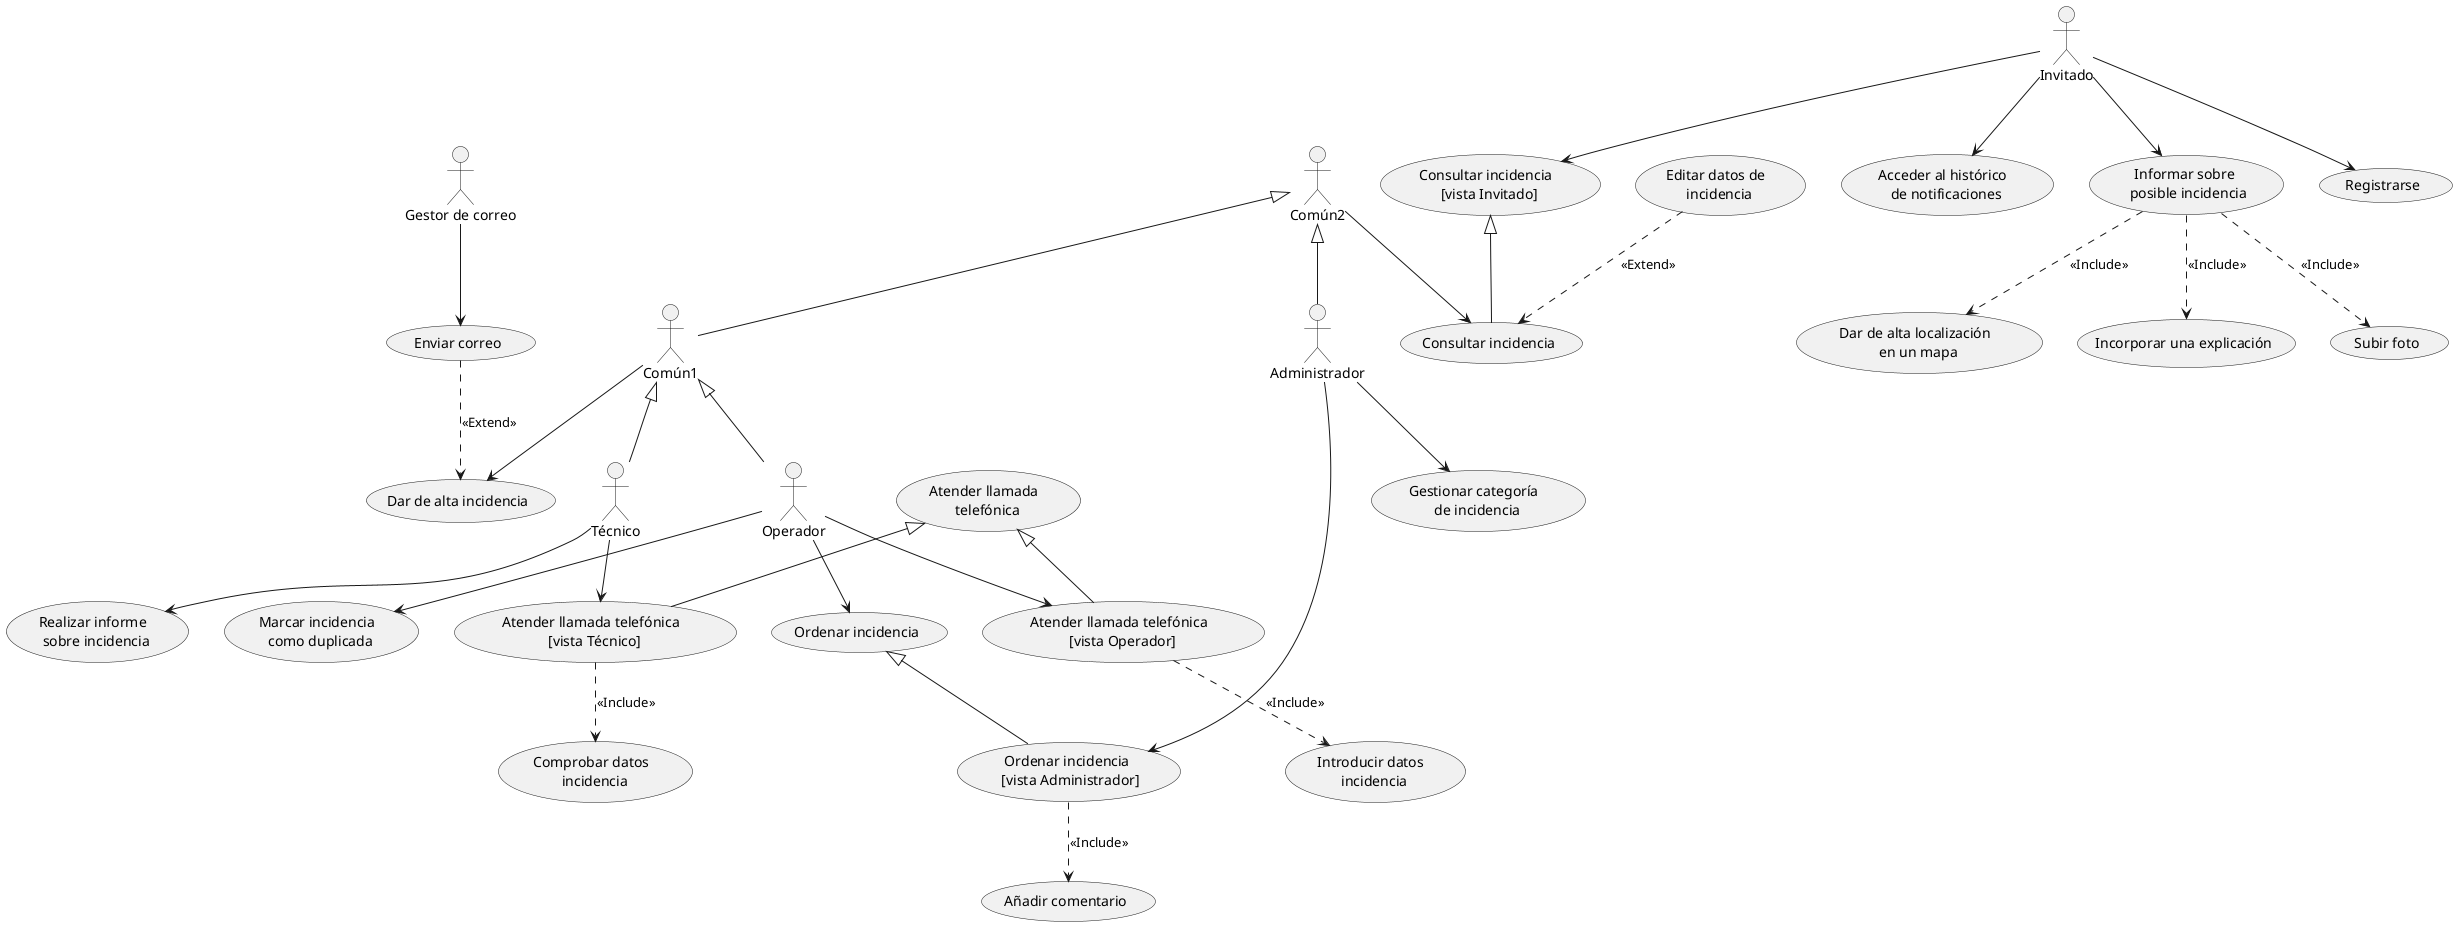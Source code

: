 @startuml gestion_de_incidencias

:Administrador: as A1
:Común1: as A2
:Común2: as A3
:Gestor de correo: as A4
:Invitado: as A5
:Operador: as A6
:Técnico: as A7

(Acceder al histórico \n de notificaciones) as UC1
(Añadir comentario) as UC2
(Atender llamada \n telefónica) as UC3
(Atender llamada telefónica \n [vista Operador]) as UC4
(Atender llamada telefónica \n [vista Técnico]) as UC5
(Comprobar datos \n incidencia) as UC6
(Consultar incidencia) as UC7
(Consultar incidencia \n [vista Invitado]) as UC8
(Dar de alta incidencia) as UC9
(Dar de alta localización \n en un mapa) as UC10
(Editar datos de \n incidencia) as UC11
(Enviar correo) as UC12
(Gestionar categoría \n de incidencia) as UC13
(Incorporar una explicación) as UC14
(Informar sobre \n posible incidencia) as UC15
(Introducir datos \n incidencia) as UC16
(Marcar incidencia \n como duplicada) as UC17
(Ordenar incidencia) as UC18
(Ordenar incidencia \n [vista Administrador]) as UC19
(Realizar informe \n sobre incidencia) as UC20
(Registrarse) as UC21
(Subir foto) as UC22

A1 --> UC13
A1 --> UC19
A2 --> UC9
A3 --> UC7
A4 --> UC12
A5 --> UC1
A5 --> UC8
A5 --> UC15
A5 --> UC21
A6 --> UC4
A6 --> UC17
A6 --> UC18
A7 --> UC5
A7 --> UC20

A2 <|-- A6
A2 <|-- A7
A3 <|-- A1
A3 <|-- A2
UC3 <|-- UC4
UC3 <|-- UC5
UC8 <|-- UC7
UC18 <|-- UC19

UC11 ..> UC7 : <<Extend>>
UC12 ..> UC9 : <<Extend>>

UC4 ..> UC16 : <<Include>>
UC5 ..> UC6 : <<Include>>
UC15 ..> UC10 : <<Include>>
UC15 ..> UC14 : <<Include>>
UC15 ..> UC22 : <<Include>>
UC19 ..> UC2 : <<Include>>

@enduml
